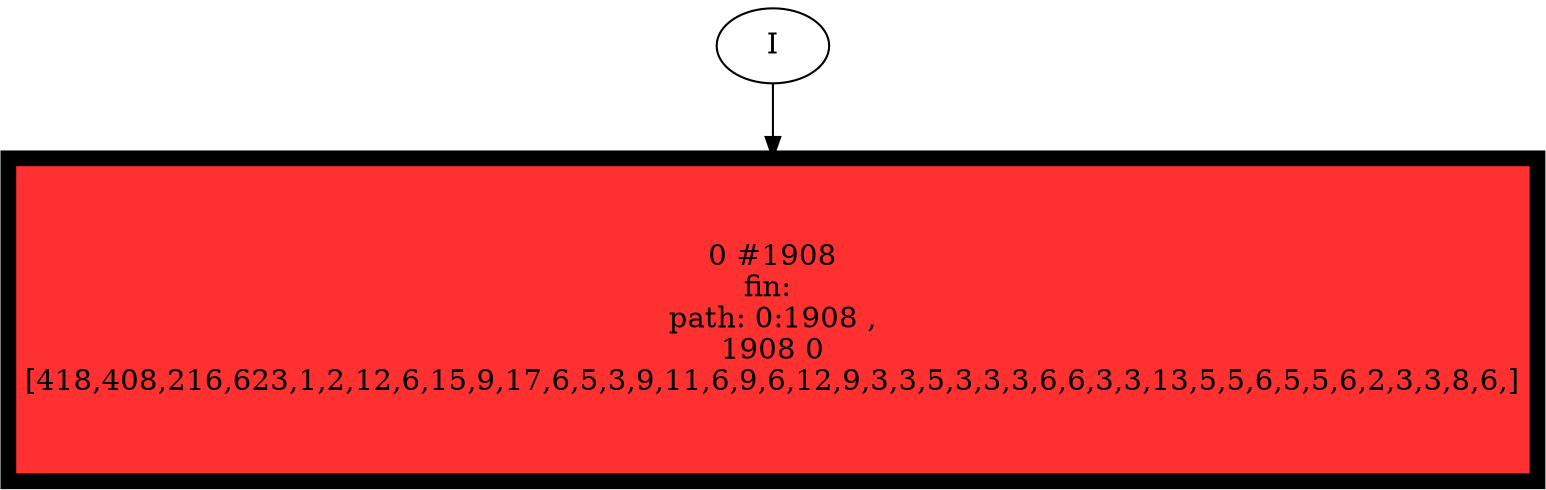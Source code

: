 // produced with flexfringe // 
digraph DFA {
	0 [label="root" shape=box];
		I -> 0;
	0 [ label="0 #1908
fin: 
 path: 0:1908 , 
1908 0
[418,408,216,623,1,2,12,6,15,9,17,6,5,3,9,11,6,9,6,12,9,3,3,5,3,3,3,6,6,3,3,13,5,5,6,5,5,6,2,3,3,8,6,]" , style=filled, fillcolor="firebrick1", width=2.14644, height=2.14644, penwidth=7.55433];
}
